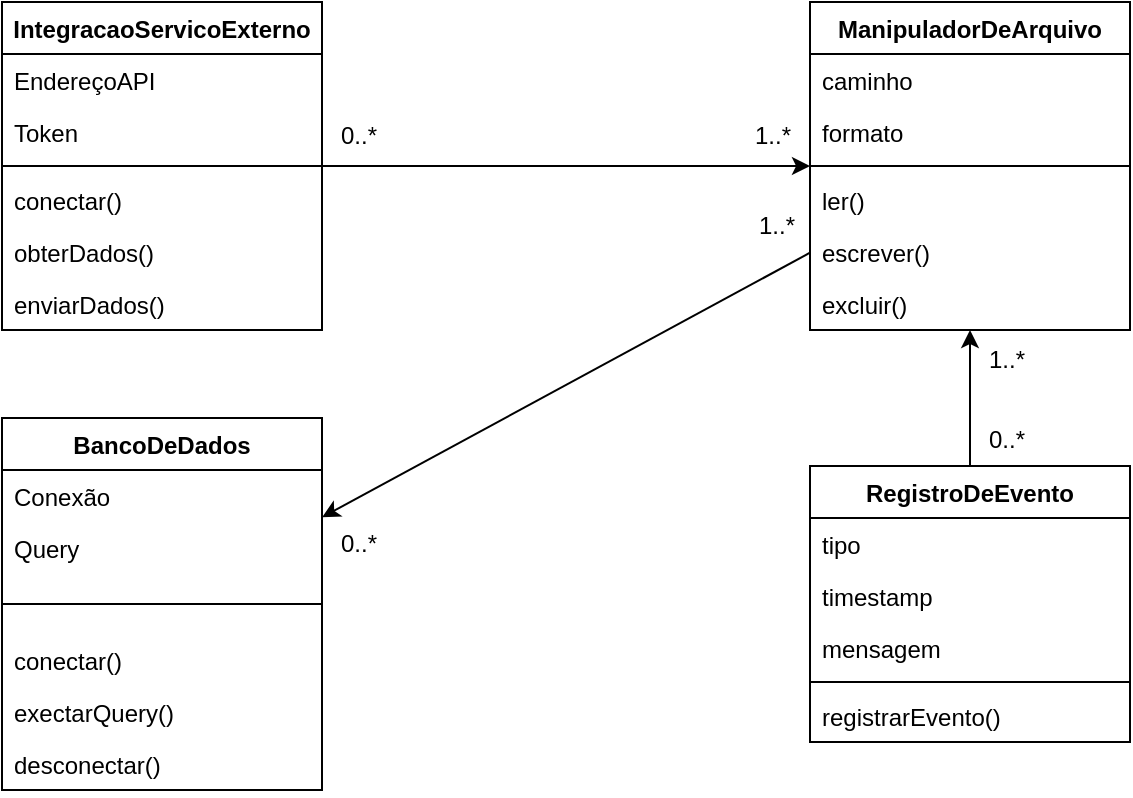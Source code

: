 <mxfile version="21.8.0" type="github">
  <diagram id="C5RBs43oDa-KdzZeNtuy" name="Page-1">
    <mxGraphModel dx="1434" dy="768" grid="0" gridSize="10" guides="1" tooltips="1" connect="1" arrows="1" fold="1" page="0" pageScale="1" pageWidth="827" pageHeight="1169" math="0" shadow="0">
      <root>
        <mxCell id="WIyWlLk6GJQsqaUBKTNV-0" />
        <mxCell id="WIyWlLk6GJQsqaUBKTNV-1" parent="WIyWlLk6GJQsqaUBKTNV-0" />
        <mxCell id="VVEaqdSBp5Ajnn35_-h2-16" value="BancoDeDados" style="swimlane;fontStyle=1;align=center;verticalAlign=top;childLayout=stackLayout;horizontal=1;startSize=26;horizontalStack=0;resizeParent=1;resizeParentMax=0;resizeLast=0;collapsible=1;marginBottom=0;whiteSpace=wrap;html=1;" vertex="1" parent="WIyWlLk6GJQsqaUBKTNV-1">
          <mxGeometry x="146" y="317" width="160" height="186" as="geometry" />
        </mxCell>
        <mxCell id="VVEaqdSBp5Ajnn35_-h2-17" value="Conexão" style="text;strokeColor=none;fillColor=none;align=left;verticalAlign=top;spacingLeft=4;spacingRight=4;overflow=hidden;rotatable=0;points=[[0,0.5],[1,0.5]];portConstraint=eastwest;whiteSpace=wrap;html=1;" vertex="1" parent="VVEaqdSBp5Ajnn35_-h2-16">
          <mxGeometry y="26" width="160" height="26" as="geometry" />
        </mxCell>
        <mxCell id="VVEaqdSBp5Ajnn35_-h2-33" value="Query" style="text;strokeColor=none;fillColor=none;align=left;verticalAlign=top;spacingLeft=4;spacingRight=4;overflow=hidden;rotatable=0;points=[[0,0.5],[1,0.5]];portConstraint=eastwest;whiteSpace=wrap;html=1;" vertex="1" parent="VVEaqdSBp5Ajnn35_-h2-16">
          <mxGeometry y="52" width="160" height="26" as="geometry" />
        </mxCell>
        <mxCell id="VVEaqdSBp5Ajnn35_-h2-18" value="" style="line;strokeWidth=1;fillColor=none;align=left;verticalAlign=middle;spacingTop=-1;spacingLeft=3;spacingRight=3;rotatable=0;labelPosition=right;points=[];portConstraint=eastwest;strokeColor=inherit;" vertex="1" parent="VVEaqdSBp5Ajnn35_-h2-16">
          <mxGeometry y="78" width="160" height="30" as="geometry" />
        </mxCell>
        <mxCell id="VVEaqdSBp5Ajnn35_-h2-19" value="conectar()" style="text;strokeColor=none;fillColor=none;align=left;verticalAlign=top;spacingLeft=4;spacingRight=4;overflow=hidden;rotatable=0;points=[[0,0.5],[1,0.5]];portConstraint=eastwest;whiteSpace=wrap;html=1;" vertex="1" parent="VVEaqdSBp5Ajnn35_-h2-16">
          <mxGeometry y="108" width="160" height="26" as="geometry" />
        </mxCell>
        <mxCell id="VVEaqdSBp5Ajnn35_-h2-32" value="exectarQuery()" style="text;strokeColor=none;fillColor=none;align=left;verticalAlign=top;spacingLeft=4;spacingRight=4;overflow=hidden;rotatable=0;points=[[0,0.5],[1,0.5]];portConstraint=eastwest;whiteSpace=wrap;html=1;" vertex="1" parent="VVEaqdSBp5Ajnn35_-h2-16">
          <mxGeometry y="134" width="160" height="26" as="geometry" />
        </mxCell>
        <mxCell id="VVEaqdSBp5Ajnn35_-h2-34" value="desconectar()" style="text;strokeColor=none;fillColor=none;align=left;verticalAlign=top;spacingLeft=4;spacingRight=4;overflow=hidden;rotatable=0;points=[[0,0.5],[1,0.5]];portConstraint=eastwest;whiteSpace=wrap;html=1;" vertex="1" parent="VVEaqdSBp5Ajnn35_-h2-16">
          <mxGeometry y="160" width="160" height="26" as="geometry" />
        </mxCell>
        <mxCell id="VVEaqdSBp5Ajnn35_-h2-47" style="edgeStyle=none;rounded=0;orthogonalLoop=1;jettySize=auto;html=1;" edge="1" parent="WIyWlLk6GJQsqaUBKTNV-1" source="VVEaqdSBp5Ajnn35_-h2-20" target="VVEaqdSBp5Ajnn35_-h2-24">
          <mxGeometry relative="1" as="geometry" />
        </mxCell>
        <mxCell id="VVEaqdSBp5Ajnn35_-h2-20" value="IntegracaoServicoExterno" style="swimlane;fontStyle=1;align=center;verticalAlign=top;childLayout=stackLayout;horizontal=1;startSize=26;horizontalStack=0;resizeParent=1;resizeParentMax=0;resizeLast=0;collapsible=1;marginBottom=0;whiteSpace=wrap;html=1;" vertex="1" parent="WIyWlLk6GJQsqaUBKTNV-1">
          <mxGeometry x="146" y="109" width="160" height="164" as="geometry" />
        </mxCell>
        <mxCell id="VVEaqdSBp5Ajnn35_-h2-21" value="EndereçoAPI" style="text;strokeColor=none;fillColor=none;align=left;verticalAlign=top;spacingLeft=4;spacingRight=4;overflow=hidden;rotatable=0;points=[[0,0.5],[1,0.5]];portConstraint=eastwest;whiteSpace=wrap;html=1;" vertex="1" parent="VVEaqdSBp5Ajnn35_-h2-20">
          <mxGeometry y="26" width="160" height="26" as="geometry" />
        </mxCell>
        <mxCell id="VVEaqdSBp5Ajnn35_-h2-35" value="Token" style="text;strokeColor=none;fillColor=none;align=left;verticalAlign=top;spacingLeft=4;spacingRight=4;overflow=hidden;rotatable=0;points=[[0,0.5],[1,0.5]];portConstraint=eastwest;whiteSpace=wrap;html=1;" vertex="1" parent="VVEaqdSBp5Ajnn35_-h2-20">
          <mxGeometry y="52" width="160" height="26" as="geometry" />
        </mxCell>
        <mxCell id="VVEaqdSBp5Ajnn35_-h2-22" value="" style="line;strokeWidth=1;fillColor=none;align=left;verticalAlign=middle;spacingTop=-1;spacingLeft=3;spacingRight=3;rotatable=0;labelPosition=right;points=[];portConstraint=eastwest;strokeColor=inherit;" vertex="1" parent="VVEaqdSBp5Ajnn35_-h2-20">
          <mxGeometry y="78" width="160" height="8" as="geometry" />
        </mxCell>
        <mxCell id="VVEaqdSBp5Ajnn35_-h2-23" value="conectar()" style="text;strokeColor=none;fillColor=none;align=left;verticalAlign=top;spacingLeft=4;spacingRight=4;overflow=hidden;rotatable=0;points=[[0,0.5],[1,0.5]];portConstraint=eastwest;whiteSpace=wrap;html=1;" vertex="1" parent="VVEaqdSBp5Ajnn35_-h2-20">
          <mxGeometry y="86" width="160" height="26" as="geometry" />
        </mxCell>
        <mxCell id="VVEaqdSBp5Ajnn35_-h2-36" value="obterDados()" style="text;strokeColor=none;fillColor=none;align=left;verticalAlign=top;spacingLeft=4;spacingRight=4;overflow=hidden;rotatable=0;points=[[0,0.5],[1,0.5]];portConstraint=eastwest;whiteSpace=wrap;html=1;" vertex="1" parent="VVEaqdSBp5Ajnn35_-h2-20">
          <mxGeometry y="112" width="160" height="26" as="geometry" />
        </mxCell>
        <mxCell id="VVEaqdSBp5Ajnn35_-h2-37" value="enviarDados()" style="text;strokeColor=none;fillColor=none;align=left;verticalAlign=top;spacingLeft=4;spacingRight=4;overflow=hidden;rotatable=0;points=[[0,0.5],[1,0.5]];portConstraint=eastwest;whiteSpace=wrap;html=1;" vertex="1" parent="VVEaqdSBp5Ajnn35_-h2-20">
          <mxGeometry y="138" width="160" height="26" as="geometry" />
        </mxCell>
        <mxCell id="VVEaqdSBp5Ajnn35_-h2-45" style="edgeStyle=none;rounded=0;orthogonalLoop=1;jettySize=auto;html=1;" edge="1" parent="WIyWlLk6GJQsqaUBKTNV-1" source="VVEaqdSBp5Ajnn35_-h2-24" target="VVEaqdSBp5Ajnn35_-h2-16">
          <mxGeometry relative="1" as="geometry" />
        </mxCell>
        <mxCell id="VVEaqdSBp5Ajnn35_-h2-24" value="ManipuladorDeArquivo" style="swimlane;fontStyle=1;align=center;verticalAlign=top;childLayout=stackLayout;horizontal=1;startSize=26;horizontalStack=0;resizeParent=1;resizeParentMax=0;resizeLast=0;collapsible=1;marginBottom=0;whiteSpace=wrap;html=1;" vertex="1" parent="WIyWlLk6GJQsqaUBKTNV-1">
          <mxGeometry x="550" y="109" width="160" height="164" as="geometry" />
        </mxCell>
        <mxCell id="VVEaqdSBp5Ajnn35_-h2-38" value="caminho" style="text;strokeColor=none;fillColor=none;align=left;verticalAlign=top;spacingLeft=4;spacingRight=4;overflow=hidden;rotatable=0;points=[[0,0.5],[1,0.5]];portConstraint=eastwest;whiteSpace=wrap;html=1;" vertex="1" parent="VVEaqdSBp5Ajnn35_-h2-24">
          <mxGeometry y="26" width="160" height="26" as="geometry" />
        </mxCell>
        <mxCell id="VVEaqdSBp5Ajnn35_-h2-25" value="formato" style="text;strokeColor=none;fillColor=none;align=left;verticalAlign=top;spacingLeft=4;spacingRight=4;overflow=hidden;rotatable=0;points=[[0,0.5],[1,0.5]];portConstraint=eastwest;whiteSpace=wrap;html=1;" vertex="1" parent="VVEaqdSBp5Ajnn35_-h2-24">
          <mxGeometry y="52" width="160" height="26" as="geometry" />
        </mxCell>
        <mxCell id="VVEaqdSBp5Ajnn35_-h2-26" value="" style="line;strokeWidth=1;fillColor=none;align=left;verticalAlign=middle;spacingTop=-1;spacingLeft=3;spacingRight=3;rotatable=0;labelPosition=right;points=[];portConstraint=eastwest;strokeColor=inherit;" vertex="1" parent="VVEaqdSBp5Ajnn35_-h2-24">
          <mxGeometry y="78" width="160" height="8" as="geometry" />
        </mxCell>
        <mxCell id="VVEaqdSBp5Ajnn35_-h2-27" value="ler()" style="text;strokeColor=none;fillColor=none;align=left;verticalAlign=top;spacingLeft=4;spacingRight=4;overflow=hidden;rotatable=0;points=[[0,0.5],[1,0.5]];portConstraint=eastwest;whiteSpace=wrap;html=1;" vertex="1" parent="VVEaqdSBp5Ajnn35_-h2-24">
          <mxGeometry y="86" width="160" height="26" as="geometry" />
        </mxCell>
        <mxCell id="VVEaqdSBp5Ajnn35_-h2-39" value="escrever()" style="text;strokeColor=none;fillColor=none;align=left;verticalAlign=top;spacingLeft=4;spacingRight=4;overflow=hidden;rotatable=0;points=[[0,0.5],[1,0.5]];portConstraint=eastwest;whiteSpace=wrap;html=1;" vertex="1" parent="VVEaqdSBp5Ajnn35_-h2-24">
          <mxGeometry y="112" width="160" height="26" as="geometry" />
        </mxCell>
        <mxCell id="VVEaqdSBp5Ajnn35_-h2-40" value="excluir()" style="text;strokeColor=none;fillColor=none;align=left;verticalAlign=top;spacingLeft=4;spacingRight=4;overflow=hidden;rotatable=0;points=[[0,0.5],[1,0.5]];portConstraint=eastwest;whiteSpace=wrap;html=1;" vertex="1" parent="VVEaqdSBp5Ajnn35_-h2-24">
          <mxGeometry y="138" width="160" height="26" as="geometry" />
        </mxCell>
        <mxCell id="VVEaqdSBp5Ajnn35_-h2-46" style="edgeStyle=none;rounded=0;orthogonalLoop=1;jettySize=auto;html=1;" edge="1" parent="WIyWlLk6GJQsqaUBKTNV-1" source="VVEaqdSBp5Ajnn35_-h2-28" target="VVEaqdSBp5Ajnn35_-h2-24">
          <mxGeometry relative="1" as="geometry" />
        </mxCell>
        <mxCell id="VVEaqdSBp5Ajnn35_-h2-28" value="RegistroDeEvento" style="swimlane;fontStyle=1;align=center;verticalAlign=top;childLayout=stackLayout;horizontal=1;startSize=26;horizontalStack=0;resizeParent=1;resizeParentMax=0;resizeLast=0;collapsible=1;marginBottom=0;whiteSpace=wrap;html=1;" vertex="1" parent="WIyWlLk6GJQsqaUBKTNV-1">
          <mxGeometry x="550" y="341" width="160" height="138" as="geometry" />
        </mxCell>
        <mxCell id="VVEaqdSBp5Ajnn35_-h2-29" value="tipo" style="text;strokeColor=none;fillColor=none;align=left;verticalAlign=top;spacingLeft=4;spacingRight=4;overflow=hidden;rotatable=0;points=[[0,0.5],[1,0.5]];portConstraint=eastwest;whiteSpace=wrap;html=1;" vertex="1" parent="VVEaqdSBp5Ajnn35_-h2-28">
          <mxGeometry y="26" width="160" height="26" as="geometry" />
        </mxCell>
        <mxCell id="VVEaqdSBp5Ajnn35_-h2-41" value="timestamp" style="text;strokeColor=none;fillColor=none;align=left;verticalAlign=top;spacingLeft=4;spacingRight=4;overflow=hidden;rotatable=0;points=[[0,0.5],[1,0.5]];portConstraint=eastwest;whiteSpace=wrap;html=1;" vertex="1" parent="VVEaqdSBp5Ajnn35_-h2-28">
          <mxGeometry y="52" width="160" height="26" as="geometry" />
        </mxCell>
        <mxCell id="VVEaqdSBp5Ajnn35_-h2-42" value="mensagem" style="text;strokeColor=none;fillColor=none;align=left;verticalAlign=top;spacingLeft=4;spacingRight=4;overflow=hidden;rotatable=0;points=[[0,0.5],[1,0.5]];portConstraint=eastwest;whiteSpace=wrap;html=1;" vertex="1" parent="VVEaqdSBp5Ajnn35_-h2-28">
          <mxGeometry y="78" width="160" height="26" as="geometry" />
        </mxCell>
        <mxCell id="VVEaqdSBp5Ajnn35_-h2-30" value="" style="line;strokeWidth=1;fillColor=none;align=left;verticalAlign=middle;spacingTop=-1;spacingLeft=3;spacingRight=3;rotatable=0;labelPosition=right;points=[];portConstraint=eastwest;strokeColor=inherit;" vertex="1" parent="VVEaqdSBp5Ajnn35_-h2-28">
          <mxGeometry y="104" width="160" height="8" as="geometry" />
        </mxCell>
        <mxCell id="VVEaqdSBp5Ajnn35_-h2-31" value="registrarEvento()" style="text;strokeColor=none;fillColor=none;align=left;verticalAlign=top;spacingLeft=4;spacingRight=4;overflow=hidden;rotatable=0;points=[[0,0.5],[1,0.5]];portConstraint=eastwest;whiteSpace=wrap;html=1;" vertex="1" parent="VVEaqdSBp5Ajnn35_-h2-28">
          <mxGeometry y="112" width="160" height="26" as="geometry" />
        </mxCell>
        <mxCell id="VVEaqdSBp5Ajnn35_-h2-48" value="0..*" style="text;html=1;strokeColor=none;fillColor=none;align=center;verticalAlign=middle;whiteSpace=wrap;rounded=0;" vertex="1" parent="WIyWlLk6GJQsqaUBKTNV-1">
          <mxGeometry x="306" y="161" width="37" height="30" as="geometry" />
        </mxCell>
        <mxCell id="VVEaqdSBp5Ajnn35_-h2-49" value="1..*" style="text;html=1;strokeColor=none;fillColor=none;align=center;verticalAlign=middle;whiteSpace=wrap;rounded=0;" vertex="1" parent="WIyWlLk6GJQsqaUBKTNV-1">
          <mxGeometry x="513" y="161" width="37" height="30" as="geometry" />
        </mxCell>
        <mxCell id="VVEaqdSBp5Ajnn35_-h2-50" value="1..*" style="text;html=1;strokeColor=none;fillColor=none;align=center;verticalAlign=middle;whiteSpace=wrap;rounded=0;" vertex="1" parent="WIyWlLk6GJQsqaUBKTNV-1">
          <mxGeometry x="630" y="273" width="37" height="30" as="geometry" />
        </mxCell>
        <mxCell id="VVEaqdSBp5Ajnn35_-h2-51" value="1..*" style="text;html=1;strokeColor=none;fillColor=none;align=center;verticalAlign=middle;whiteSpace=wrap;rounded=0;" vertex="1" parent="WIyWlLk6GJQsqaUBKTNV-1">
          <mxGeometry x="515" y="206" width="37" height="30" as="geometry" />
        </mxCell>
        <mxCell id="VVEaqdSBp5Ajnn35_-h2-52" value="0..*" style="text;html=1;strokeColor=none;fillColor=none;align=center;verticalAlign=middle;whiteSpace=wrap;rounded=0;" vertex="1" parent="WIyWlLk6GJQsqaUBKTNV-1">
          <mxGeometry x="306" y="365" width="37" height="30" as="geometry" />
        </mxCell>
        <mxCell id="VVEaqdSBp5Ajnn35_-h2-53" value="0..*" style="text;html=1;strokeColor=none;fillColor=none;align=center;verticalAlign=middle;whiteSpace=wrap;rounded=0;" vertex="1" parent="WIyWlLk6GJQsqaUBKTNV-1">
          <mxGeometry x="630" y="313" width="37" height="30" as="geometry" />
        </mxCell>
      </root>
    </mxGraphModel>
  </diagram>
</mxfile>
